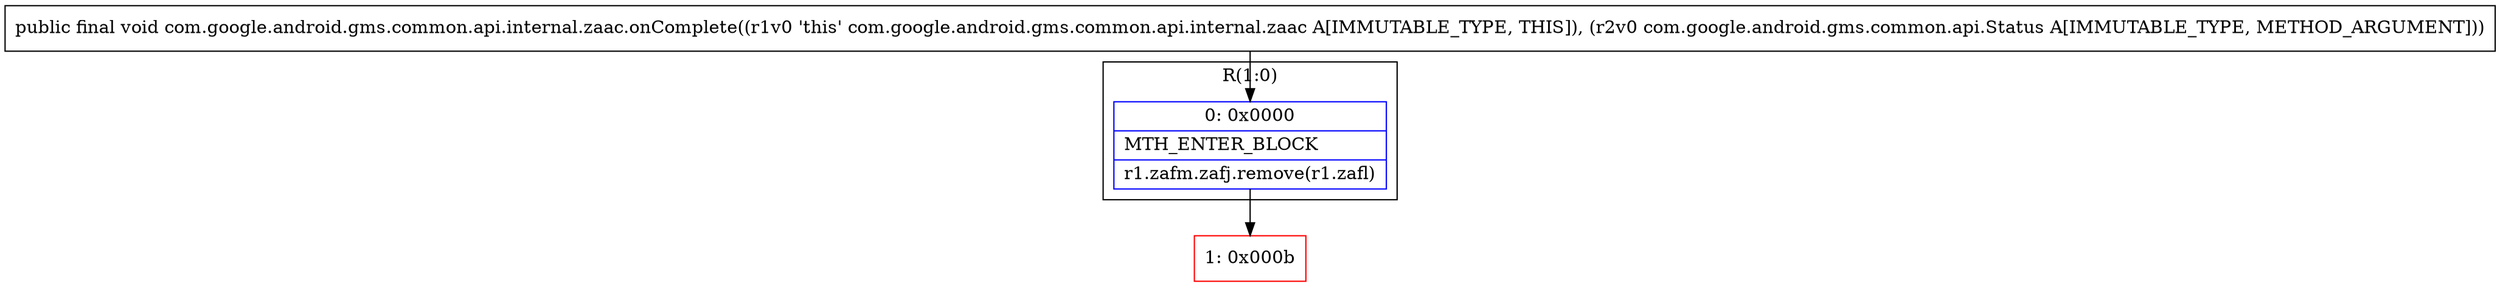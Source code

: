 digraph "CFG forcom.google.android.gms.common.api.internal.zaac.onComplete(Lcom\/google\/android\/gms\/common\/api\/Status;)V" {
subgraph cluster_Region_978141568 {
label = "R(1:0)";
node [shape=record,color=blue];
Node_0 [shape=record,label="{0\:\ 0x0000|MTH_ENTER_BLOCK\l|r1.zafm.zafj.remove(r1.zafl)\l}"];
}
Node_1 [shape=record,color=red,label="{1\:\ 0x000b}"];
MethodNode[shape=record,label="{public final void com.google.android.gms.common.api.internal.zaac.onComplete((r1v0 'this' com.google.android.gms.common.api.internal.zaac A[IMMUTABLE_TYPE, THIS]), (r2v0 com.google.android.gms.common.api.Status A[IMMUTABLE_TYPE, METHOD_ARGUMENT])) }"];
MethodNode -> Node_0;
Node_0 -> Node_1;
}

